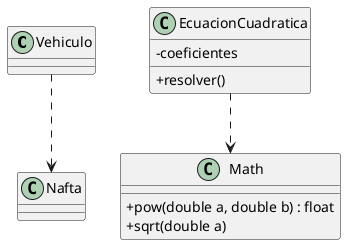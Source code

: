 @startuml
skinparam classAttributeIconSize 0

Vehiculo ..> Nafta


class EcuacionCuadratica {
        - coeficientes

        + resolver()
}

class Math {
        + pow(double a, double b) : float
        + sqrt(double a)
}
EcuacionCuadratica ..> Math

@enduml
